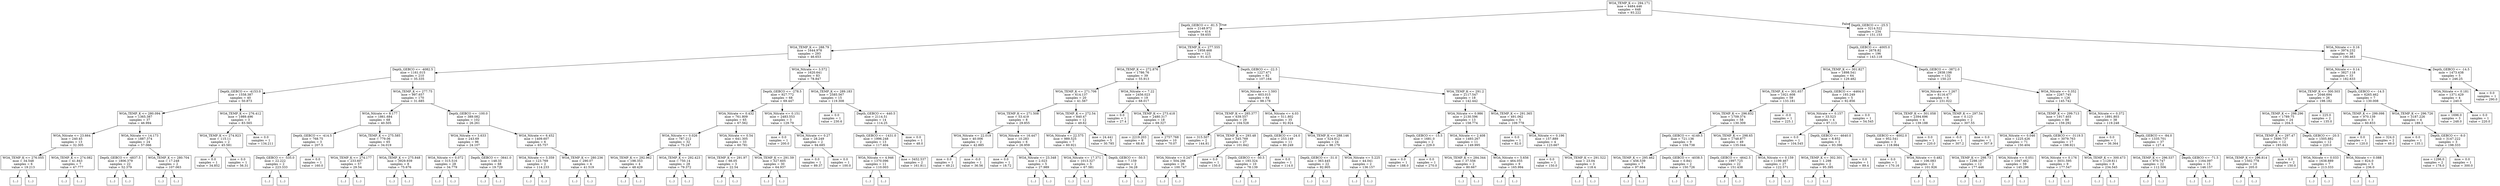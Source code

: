 digraph Tree {
node [shape=box] ;
0 [label="WOA_TEMP_K <= 294.171\nmse = 4484.446\nsamples = 648\nvalue = 93.222"] ;
1 [label="Depth_GEBCO <= -81.5\nmse = 2148.972\nsamples = 414\nvalue = 59.655"] ;
0 -> 1 [labeldistance=2.5, labelangle=45, headlabel="True"] ;
2 [label="WOA_TEMP_K <= 288.79\nmse = 1644.978\nsamples = 293\nvalue = 46.653"] ;
1 -> 2 ;
3 [label="Depth_GEBCO <= -4082.5\nmse = 1161.015\nsamples = 210\nvalue = 35.335"] ;
2 -> 3 ;
4 [label="Depth_GEBCO <= -4153.0\nmse = 1558.387\nsamples = 40\nvalue = 50.873"] ;
3 -> 4 ;
5 [label="WOA_TEMP_K <= 280.094\nmse = 1365.387\nsamples = 37\nvalue = 46.994"] ;
4 -> 5 ;
6 [label="WOA_Nitrate <= 23.664\nmse = 240.45\nsamples = 13\nvalue = 32.305"] ;
5 -> 6 ;
7 [label="WOA_TEMP_K <= 276.055\nmse = 34.548\nsamples = 6\nvalue = 19.213"] ;
6 -> 7 ;
8 [label="(...)"] ;
7 -> 8 ;
13 [label="(...)"] ;
7 -> 13 ;
18 [label="WOA_TEMP_K <= 274.082\nmse = 41.843\nsamples = 7\nvalue = 47.777"] ;
6 -> 18 ;
19 [label="(...)"] ;
18 -> 19 ;
26 [label="(...)"] ;
18 -> 26 ;
31 [label="WOA_Nitrate <= 14.173\nmse = 1887.374\nsamples = 24\nvalue = 57.066"] ;
5 -> 31 ;
32 [label="Depth_GEBCO <= -4837.5\nmse = 1806.379\nsamples = 22\nvalue = 52.379"] ;
31 -> 32 ;
33 [label="(...)"] ;
32 -> 33 ;
54 [label="(...)"] ;
32 -> 54 ;
75 [label="WOA_TEMP_K <= 280.704\nmse = 17.248\nsamples = 2\nvalue = 107.063"] ;
31 -> 75 ;
76 [label="(...)"] ;
75 -> 76 ;
77 [label="(...)"] ;
75 -> 77 ;
78 [label="WOA_TEMP_K <= 276.412\nmse = 1989.496\nsamples = 3\nvalue = 83.565"] ;
4 -> 78 ;
79 [label="WOA_TEMP_K <= 274.923\nmse = 115.11\nsamples = 2\nvalue = 45.581"] ;
78 -> 79 ;
80 [label="mse = 0.0\nsamples = 1\nvalue = 34.852"] ;
79 -> 80 ;
81 [label="mse = 0.0\nsamples = 1\nvalue = 56.31"] ;
79 -> 81 ;
82 [label="mse = 0.0\nsamples = 1\nvalue = 134.211"] ;
78 -> 82 ;
83 [label="WOA_TEMP_K <= 277.75\nmse = 997.657\nsamples = 170\nvalue = 31.685"] ;
3 -> 83 ;
84 [label="WOA_Nitrate <= 8.177\nmse = 1861.684\nsamples = 68\nvalue = 40.505"] ;
83 -> 84 ;
85 [label="Depth_GEBCO <= -414.5\nmse = 768.75\nsamples = 3\nvalue = 207.5"] ;
84 -> 85 ;
86 [label="Depth_GEBCO <= -535.0\nmse = 22.222\nsamples = 2\nvalue = 223.333"] ;
85 -> 86 ;
87 [label="(...)"] ;
86 -> 87 ;
88 [label="(...)"] ;
86 -> 88 ;
89 [label="mse = 0.0\nsamples = 1\nvalue = 160.0"] ;
85 -> 89 ;
90 [label="WOA_TEMP_K <= 275.585\nmse = 779.06\nsamples = 65\nvalue = 34.019"] ;
84 -> 90 ;
91 [label="WOA_TEMP_K <= 274.177\nmse = 233.607\nsamples = 57\nvalue = 29.54"] ;
90 -> 91 ;
92 [label="(...)"] ;
91 -> 92 ;
155 [label="(...)"] ;
91 -> 155 ;
192 [label="WOA_TEMP_K <= 275.848\nmse = 3929.939\nsamples = 8\nvalue = 75.676"] ;
90 -> 192 ;
193 [label="(...)"] ;
192 -> 193 ;
194 [label="(...)"] ;
192 -> 194 ;
207 [label="Depth_GEBCO <= -100.0\nmse = 389.082\nsamples = 102\nvalue = 26.261"] ;
83 -> 207 ;
208 [label="WOA_Nitrate <= 3.633\nmse = 243.69\nsamples = 96\nvalue = 24.107"] ;
207 -> 208 ;
209 [label="WOA_Nitrate <= 0.072\nmse = 315.516\nsamples = 28\nvalue = 34.779"] ;
208 -> 209 ;
210 [label="(...)"] ;
209 -> 210 ;
211 [label="(...)"] ;
209 -> 211 ;
248 [label="Depth_GEBCO <= -3641.0\nmse = 148.33\nsamples = 68\nvalue = 19.729"] ;
208 -> 248 ;
249 [label="(...)"] ;
248 -> 249 ;
254 [label="(...)"] ;
248 -> 254 ;
323 [label="WOA_Nitrate <= 6.452\nmse = 1409.607\nsamples = 6\nvalue = 65.757"] ;
207 -> 323 ;
324 [label="WOA_Nitrate <= 3.359\nmse = 123.769\nsamples = 2\nvalue = 114.233"] ;
323 -> 324 ;
325 [label="(...)"] ;
324 -> 325 ;
326 [label="(...)"] ;
324 -> 326 ;
327 [label="WOA_TEMP_K <= 280.236\nmse = 290.07\nsamples = 4\nvalue = 41.519"] ;
323 -> 327 ;
328 [label="(...)"] ;
327 -> 328 ;
331 [label="(...)"] ;
327 -> 331 ;
334 [label="WOA_Nitrate <= 3.572\nmse = 1620.641\nsamples = 83\nvalue = 78.847"] ;
2 -> 334 ;
335 [label="Depth_GEBCO <= -278.5\nmse = 927.772\nsamples = 68\nvalue = 69.447"] ;
334 -> 335 ;
336 [label="WOA_Nitrate <= 0.432\nmse = 761.809\nsamples = 65\nvalue = 67.562"] ;
335 -> 336 ;
337 [label="WOA_Nitrate <= 0.026\nmse = 787.212\nsamples = 32\nvalue = 75.247"] ;
336 -> 337 ;
338 [label="WOA_TEMP_K <= 292.962\nmse = 198.353\nsamples = 4\nvalue = 48.429"] ;
337 -> 338 ;
339 [label="(...)"] ;
338 -> 339 ;
340 [label="(...)"] ;
338 -> 340 ;
343 [label="WOA_TEMP_K <= 292.423\nmse = 750.14\nsamples = 28\nvalue = 79.372"] ;
337 -> 343 ;
344 [label="(...)"] ;
343 -> 344 ;
367 [label="(...)"] ;
343 -> 367 ;
386 [label="WOA_Nitrate <= 0.54\nmse = 641.305\nsamples = 33\nvalue = 60.781"] ;
336 -> 386 ;
387 [label="WOA_TEMP_K <= 291.97\nmse = 66.05\nsamples = 3\nvalue = 22.54"] ;
386 -> 387 ;
388 [label="(...)"] ;
387 -> 388 ;
391 [label="(...)"] ;
387 -> 391 ;
392 [label="WOA_TEMP_K <= 291.59\nmse = 527.605\nsamples = 30\nvalue = 64.937"] ;
386 -> 392 ;
393 [label="(...)"] ;
392 -> 393 ;
420 [label="(...)"] ;
392 -> 420 ;
443 [label="WOA_Nitrate <= 0.151\nmse = 2483.553\nsamples = 3\nvalue = 129.79"] ;
335 -> 443 ;
444 [label="mse = 0.0\nsamples = 1\nvalue = 200.0"] ;
443 -> 444 ;
445 [label="WOA_Nitrate <= 0.27\nmse = 28.249\nsamples = 2\nvalue = 94.685"] ;
443 -> 445 ;
446 [label="mse = 0.0\nsamples = 1\nvalue = 89.37"] ;
445 -> 446 ;
447 [label="mse = 0.0\nsamples = 1\nvalue = 100.0"] ;
445 -> 447 ;
448 [label="WOA_TEMP_K <= 289.183\nmse = 2585.567\nsamples = 15\nvalue = 119.308"] ;
334 -> 448 ;
449 [label="mse = 0.0\nsamples = 1\nvalue = 230.6"] ;
448 -> 449 ;
450 [label="Depth_GEBCO <= -440.5\nmse = 2114.51\nsamples = 14\nvalue = 114.25"] ;
448 -> 450 ;
451 [label="Depth_GEBCO <= -1431.0\nmse = 1996.248\nsamples = 13\nvalue = 117.404"] ;
450 -> 451 ;
452 [label="WOA_Nitrate <= 4.946\nmse = 1370.096\nsamples = 11\nvalue = 110.003"] ;
451 -> 452 ;
453 [label="(...)"] ;
452 -> 453 ;
462 [label="(...)"] ;
452 -> 462 ;
467 [label="mse = 3452.537\nsamples = 2\nvalue = 161.811"] ;
451 -> 467 ;
468 [label="mse = 0.0\nsamples = 1\nvalue = 48.0"] ;
450 -> 468 ;
469 [label="WOA_TEMP_K <= 277.555\nmse = 1958.468\nsamples = 121\nvalue = 91.415"] ;
1 -> 469 ;
470 [label="WOA_TEMP_K <= 272.876\nmse = 1786.76\nsamples = 39\nvalue = 55.913"] ;
469 -> 470 ;
471 [label="WOA_TEMP_K <= 271.706\nmse = 614.137\nsamples = 20\nvalue = 41.567"] ;
470 -> 471 ;
472 [label="WOA_TEMP_K <= 271.508\nmse = 53.419\nsamples = 8\nvalue = 29.855"] ;
471 -> 472 ;
473 [label="WOA_Nitrate <= 22.019\nmse = 40.006\nsamples = 2\nvalue = 42.885"] ;
472 -> 473 ;
474 [label="mse = 0.0\nsamples = 1\nvalue = 49.21"] ;
473 -> 474 ;
475 [label="mse = -0.0\nsamples = 1\nvalue = 36.56"] ;
473 -> 475 ;
476 [label="WOA_Nitrate <= 16.447\nmse = 10.283\nsamples = 6\nvalue = 26.959"] ;
472 -> 476 ;
477 [label="mse = 0.0\nsamples = 1\nvalue = 18.72"] ;
476 -> 477 ;
478 [label="WOA_Nitrate <= 23.348\nmse = 2.023\nsamples = 5\nvalue = 27.989"] ;
476 -> 478 ;
479 [label="(...)"] ;
478 -> 479 ;
482 [label="(...)"] ;
478 -> 482 ;
483 [label="WOA_TEMP_K <= 272.54\nmse = 840.47\nsamples = 12\nvalue = 49.62"] ;
471 -> 483 ;
484 [label="WOA_Nitrate <= 22.575\nmse = 989.525\nsamples = 7\nvalue = 60.921"] ;
483 -> 484 ;
485 [label="WOA_Nitrate <= 17.371\nmse = 1013.327\nsamples = 5\nvalue = 67.581"] ;
484 -> 485 ;
486 [label="(...)"] ;
485 -> 486 ;
487 [label="(...)"] ;
485 -> 487 ;
488 [label="Depth_GEBCO <= -50.5\nmse = 7.159\nsamples = 2\nvalue = 34.28"] ;
484 -> 488 ;
489 [label="(...)"] ;
488 -> 489 ;
490 [label="(...)"] ;
488 -> 490 ;
491 [label="mse = 24.441\nsamples = 5\nvalue = 30.785"] ;
483 -> 491 ;
492 [label="WOA_Nitrate <= 7.22\nmse = 2456.023\nsamples = 19\nvalue = 68.017"] ;
470 -> 492 ;
493 [label="mse = 0.0\nsamples = 1\nvalue = 27.4"] ;
492 -> 493 ;
494 [label="WOA_TEMP_K <= 273.418\nmse = 2480.317\nsamples = 18\nvalue = 69.327"] ;
492 -> 494 ;
495 [label="mse = 2219.203\nsamples = 8\nvalue = 68.63"] ;
494 -> 495 ;
496 [label="mse = 2757.768\nsamples = 10\nvalue = 70.07"] ;
494 -> 496 ;
497 [label="Depth_GEBCO <= -22.5\nmse = 1227.471\nsamples = 82\nvalue = 107.164"] ;
469 -> 497 ;
498 [label="WOA_Nitrate <= 1.593\nmse = 603.015\nsamples = 64\nvalue = 98.178"] ;
497 -> 498 ;
499 [label="WOA_TEMP_K <= 285.377\nmse = 639.557\nsamples = 29\nvalue = 104.528"] ;
498 -> 499 ;
500 [label="mse = 315.507\nsamples = 2\nvalue = 144.81"] ;
499 -> 500 ;
501 [label="WOA_TEMP_K <= 293.48\nmse = 545.769\nsamples = 27\nvalue = 101.842"] ;
499 -> 501 ;
502 [label="WOA_Nitrate <= 0.247\nmse = 504.266\nsamples = 26\nvalue = 100.747"] ;
501 -> 502 ;
503 [label="(...)"] ;
502 -> 503 ;
512 [label="(...)"] ;
502 -> 512 ;
537 [label="mse = 0.0\nsamples = 1\nvalue = 150.0"] ;
501 -> 537 ;
538 [label="WOA_Nitrate <= 4.03\nmse = 511.802\nsamples = 35\nvalue = 92.924"] ;
498 -> 538 ;
539 [label="Depth_GEBCO <= -24.0\nmse = 253.149\nsamples = 11\nvalue = 80.249"] ;
538 -> 539 ;
540 [label="Depth_GEBCO <= -50.5\nmse = 193.324\nsamples = 10\nvalue = 78.139"] ;
539 -> 540 ;
541 [label="(...)"] ;
540 -> 541 ;
542 [label="(...)"] ;
540 -> 542 ;
559 [label="mse = 0.0\nsamples = 1\nvalue = 114.0"] ;
539 -> 559 ;
560 [label="WOA_TEMP_K <= 288.146\nmse = 524.812\nsamples = 24\nvalue = 98.179"] ;
538 -> 560 ;
561 [label="Depth_GEBCO <= -31.0\nmse = 363.445\nsamples = 22\nvalue = 92.905"] ;
560 -> 561 ;
562 [label="(...)"] ;
561 -> 562 ;
589 [label="(...)"] ;
561 -> 589 ;
592 [label="WOA_Nitrate <= 5.225\nmse = 44.041\nsamples = 2\nvalue = 136.157"] ;
560 -> 592 ;
593 [label="(...)"] ;
592 -> 593 ;
594 [label="(...)"] ;
592 -> 594 ;
595 [label="WOA_TEMP_K <= 291.2\nmse = 2117.547\nsamples = 18\nvalue = 142.442"] ;
497 -> 595 ;
596 [label="WOA_Nitrate <= 0.986\nmse = 2130.596\nsamples = 13\nvalue = 158.774"] ;
595 -> 596 ;
597 [label="Depth_GEBCO <= -15.5\nmse = 1681.0\nsamples = 2\nvalue = 229.0"] ;
596 -> 597 ;
598 [label="mse = 0.0\nsamples = 1\nvalue = 188.0"] ;
597 -> 598 ;
599 [label="mse = 0.0\nsamples = 1\nvalue = 270.0"] ;
597 -> 599 ;
600 [label="WOA_Nitrate <= 2.408\nmse = 1493.267\nsamples = 11\nvalue = 149.995"] ;
596 -> 600 ;
601 [label="WOA_TEMP_K <= 284.344\nmse = 37.556\nsamples = 2\nvalue = 80.667"] ;
600 -> 601 ;
602 [label="(...)"] ;
601 -> 602 ;
603 [label="(...)"] ;
601 -> 603 ;
604 [label="WOA_Nitrate <= 5.656\nmse = 464.055\nsamples = 9\nvalue = 165.994"] ;
600 -> 604 ;
605 [label="(...)"] ;
604 -> 605 ;
618 [label="(...)"] ;
604 -> 618 ;
621 [label="WOA_TEMP_K <= 291.365\nmse = 491.062\nsamples = 5\nvalue = 109.778"] ;
595 -> 621 ;
622 [label="mse = 0.0\nsamples = 1\nvalue = 82.0"] ;
621 -> 622 ;
623 [label="WOA_Nitrate <= 0.196\nmse = 157.889\nsamples = 4\nvalue = 123.667"] ;
621 -> 623 ;
624 [label="mse = 0.0\nsamples = 1\nvalue = 150.0"] ;
623 -> 624 ;
625 [label="WOA_TEMP_K <= 291.522\nmse = 23.04\nsamples = 3\nvalue = 118.4"] ;
623 -> 625 ;
626 [label="(...)"] ;
625 -> 626 ;
627 [label="(...)"] ;
625 -> 627 ;
630 [label="Depth_GEBCO <= -25.5\nmse = 3214.522\nsamples = 234\nvalue = 151.153"] ;
0 -> 630 [labeldistance=2.5, labelangle=-45, headlabel="False"] ;
631 [label="Depth_GEBCO <= -4005.0\nmse = 2678.82\nsamples = 196\nvalue = 143.118"] ;
630 -> 631 ;
632 [label="WOA_TEMP_K <= 301.827\nmse = 1898.541\nsamples = 64\nvalue = 129.482"] ;
631 -> 632 ;
633 [label="WOA_TEMP_K <= 301.657\nmse = 1921.608\nsamples = 59\nvalue = 133.181"] ;
632 -> 633 ;
634 [label="WOA_TEMP_K <= 296.832\nmse = 1709.374\nsamples = 58\nvalue = 130.309"] ;
633 -> 634 ;
635 [label="Depth_GEBCO <= -4149.5\nmse = 721.136\nsamples = 9\nvalue = 104.738"] ;
634 -> 635 ;
636 [label="WOA_TEMP_K <= 295.462\nmse = 456.539\nsamples = 7\nvalue = 97.664"] ;
635 -> 636 ;
637 [label="(...)"] ;
636 -> 637 ;
644 [label="(...)"] ;
636 -> 644 ;
649 [label="Depth_GEBCO <= -4038.5\nmse = 0.841\nsamples = 2\nvalue = 150.726"] ;
635 -> 649 ;
650 [label="(...)"] ;
649 -> 650 ;
651 [label="(...)"] ;
649 -> 651 ;
652 [label="WOA_TEMP_K <= 298.65\nmse = 1748.877\nsamples = 49\nvalue = 135.044"] ;
634 -> 652 ;
653 [label="Depth_GEBCO <= -4642.5\nmse = 1997.725\nsamples = 22\nvalue = 151.438"] ;
652 -> 653 ;
654 [label="(...)"] ;
653 -> 654 ;
685 [label="(...)"] ;
653 -> 685 ;
696 [label="WOA_Nitrate <= 0.159\nmse = 1199.467\nsamples = 27\nvalue = 122.571"] ;
652 -> 696 ;
697 [label="(...)"] ;
696 -> 697 ;
724 [label="(...)"] ;
696 -> 724 ;
747 [label="mse = -0.0\nsamples = 1\nvalue = 225.1"] ;
633 -> 747 ;
748 [label="Depth_GEBCO <= -4464.0\nmse = 193.249\nsamples = 5\nvalue = 92.856"] ;
632 -> 748 ;
749 [label="WOA_Nitrate <= 0.157\nmse = 33.523\nsamples = 4\nvalue = 97.113"] ;
748 -> 749 ;
750 [label="mse = 0.0\nsamples = 1\nvalue = 104.545"] ;
749 -> 750 ;
751 [label="Depth_GEBCO <= -4640.0\nmse = 8.852\nsamples = 3\nvalue = 93.396"] ;
749 -> 751 ;
752 [label="WOA_TEMP_K <= 302.301\nmse = 1.298\nsamples = 2\nvalue = 95.395"] ;
751 -> 752 ;
753 [label="(...)"] ;
752 -> 753 ;
754 [label="(...)"] ;
752 -> 754 ;
755 [label="mse = 0.0\nsamples = 1\nvalue = 89.4"] ;
751 -> 755 ;
756 [label="mse = 0.0\nsamples = 1\nvalue = 54.545"] ;
748 -> 756 ;
757 [label="Depth_GEBCO <= -3872.0\nmse = 2938.198\nsamples = 132\nvalue = 150.23"] ;
631 -> 757 ;
758 [label="WOA_Nitrate <= 1.267\nmse = 8116.477\nsamples = 6\nvalue = 231.022"] ;
757 -> 758 ;
759 [label="WOA_TEMP_K <= 301.058\nmse = 2394.696\nsamples = 4\nvalue = 139.188"] ;
758 -> 759 ;
760 [label="Depth_GEBCO <= -4002.0\nmse = 952.541\nsamples = 3\nvalue = 118.984"] ;
759 -> 760 ;
761 [label="mse = 0.0\nsamples = 1\nvalue = 170.16"] ;
760 -> 761 ;
762 [label="WOA_Nitrate <= 0.482\nmse = 106.083\nsamples = 2\nvalue = 101.926"] ;
760 -> 762 ;
763 [label="(...)"] ;
762 -> 763 ;
764 [label="(...)"] ;
762 -> 764 ;
765 [label="mse = 0.0\nsamples = 1\nvalue = 220.0"] ;
759 -> 765 ;
766 [label="WOA_TEMP_K <= 297.54\nmse = 0.123\nsamples = 2\nvalue = 307.55"] ;
758 -> 766 ;
767 [label="mse = -0.0\nsamples = 1\nvalue = 307.2"] ;
766 -> 767 ;
768 [label="mse = 0.0\nsamples = 1\nvalue = 307.9"] ;
766 -> 768 ;
769 [label="WOA_Nitrate <= 0.352\nmse = 2267.745\nsamples = 126\nvalue = 145.742"] ;
757 -> 769 ;
770 [label="WOA_TEMP_K <= 299.713\nmse = 1917.403\nsamples = 88\nvalue = 159.292"] ;
769 -> 770 ;
771 [label="WOA_Nitrate <= 0.046\nmse = 1225.426\nsamples = 71\nvalue = 150.404"] ;
770 -> 771 ;
772 [label="WOA_TEMP_K <= 298.73\nmse = 1298.167\nsamples = 12\nvalue = 177.446"] ;
771 -> 772 ;
773 [label="(...)"] ;
772 -> 773 ;
782 [label="(...)"] ;
772 -> 782 ;
783 [label="WOA_Nitrate <= 0.051\nmse = 1047.462\nsamples = 59\nvalue = 145.296"] ;
771 -> 783 ;
784 [label="(...)"] ;
783 -> 784 ;
785 [label="(...)"] ;
783 -> 785 ;
874 [label="Depth_GEBCO <= -3119.5\nmse = 3079.763\nsamples = 17\nvalue = 198.921"] ;
770 -> 874 ;
875 [label="WOA_Nitrate <= 0.176\nmse = 3031.595\nsamples = 9\nvalue = 177.547"] ;
874 -> 875 ;
876 [label="(...)"] ;
875 -> 876 ;
881 [label="(...)"] ;
875 -> 881 ;
890 [label="WOA_TEMP_K <= 300.473\nmse = 1129.611\nsamples = 8\nvalue = 234.545"] ;
874 -> 890 ;
891 [label="(...)"] ;
890 -> 891 ;
894 [label="(...)"] ;
890 -> 894 ;
903 [label="WOA_Nitrate <= 0.372\nmse = 1891.803\nsamples = 38\nvalue = 119.248"] ;
769 -> 903 ;
904 [label="mse = 0.0\nsamples = 1\nvalue = 36.364"] ;
903 -> 904 ;
905 [label="Depth_GEBCO <= -84.0\nmse = 1335.701\nsamples = 37\nvalue = 127.4"] ;
903 -> 905 ;
906 [label="WOA_TEMP_K <= 296.537\nmse = 970.747\nsamples = 22\nvalue = 112.506"] ;
905 -> 906 ;
907 [label="(...)"] ;
906 -> 907 ;
920 [label="(...)"] ;
906 -> 920 ;
949 [label="Depth_GEBCO <= -71.5\nmse = 1164.097\nsamples = 15\nvalue = 146.157"] ;
905 -> 949 ;
950 [label="(...)"] ;
949 -> 950 ;
951 [label="(...)"] ;
949 -> 951 ;
972 [label="WOA_Nitrate <= 0.16\nmse = 3974.232\nsamples = 38\nvalue = 190.463"] ;
630 -> 972 ;
973 [label="WOA_Nitrate <= 0.14\nmse = 3827.118\nsamples = 33\nvalue = 182.633"] ;
972 -> 973 ;
974 [label="WOA_TEMP_K <= 300.503\nmse = 2046.694\nsamples = 26\nvalue = 198.182"] ;
973 -> 974 ;
975 [label="WOA_TEMP_K <= 298.296\nmse = 1789.75\nsamples = 24\nvalue = 204.5"] ;
974 -> 975 ;
976 [label="WOA_TEMP_K <= 297.47\nmse = 1690.737\nsamples = 12\nvalue = 193.043"] ;
975 -> 976 ;
977 [label="WOA_TEMP_K <= 296.814\nmse = 1502.778\nsamples = 10\nvalue = 205.0"] ;
976 -> 977 ;
978 [label="(...)"] ;
977 -> 978 ;
983 [label="(...)"] ;
977 -> 983 ;
986 [label="mse = 0.0\nsamples = 2\nvalue = 150.0"] ;
976 -> 986 ;
987 [label="Depth_GEBCO <= -20.5\nmse = 1505.882\nsamples = 12\nvalue = 220.0"] ;
975 -> 987 ;
988 [label="WOA_Nitrate <= 0.033\nmse = 1638.889\nsamples = 7\nvalue = 213.333"] ;
987 -> 988 ;
989 [label="(...)"] ;
988 -> 989 ;
990 [label="(...)"] ;
988 -> 990 ;
991 [label="WOA_Nitrate <= 0.088\nmse = 824.0\nsamples = 5\nvalue = 236.0"] ;
987 -> 991 ;
992 [label="(...)"] ;
991 -> 992 ;
995 [label="(...)"] ;
991 -> 995 ;
998 [label="mse = 225.0\nsamples = 2\nvalue = 135.0"] ;
974 -> 998 ;
999 [label="Depth_GEBCO <= -14.5\nmse = 6265.462\nsamples = 7\nvalue = 130.008"] ;
973 -> 999 ;
1000 [label="WOA_TEMP_K <= 299.098\nmse = 970.139\nsamples = 3\nvalue = 60.833"] ;
999 -> 1000 ;
1001 [label="mse = 0.0\nsamples = 1\nvalue = 120.0"] ;
1000 -> 1001 ;
1002 [label="mse = 324.0\nsamples = 2\nvalue = 49.0"] ;
1000 -> 1002 ;
1003 [label="WOA_TEMP_K <= 296.726\nmse = 3187.226\nsamples = 4\nvalue = 189.3"] ;
999 -> 1003 ;
1004 [label="mse = 0.0\nsamples = 1\nvalue = 135.1"] ;
1003 -> 1004 ;
1005 [label="Depth_GEBCO <= -9.0\nmse = 3147.222\nsamples = 3\nvalue = 198.333"] ;
1003 -> 1005 ;
1006 [label="mse = 1296.0\nsamples = 2\nvalue = 178.0"] ;
1005 -> 1006 ;
1007 [label="mse = 0.0\nsamples = 1\nvalue = 300.0"] ;
1005 -> 1007 ;
1008 [label="Depth_GEBCO <= -14.5\nmse = 1473.438\nsamples = 5\nvalue = 246.25"] ;
972 -> 1008 ;
1009 [label="WOA_Nitrate <= 0.181\nmse = 1371.429\nsamples = 4\nvalue = 240.0"] ;
1008 -> 1009 ;
1010 [label="mse = 1696.0\nsamples = 3\nvalue = 248.0"] ;
1009 -> 1010 ;
1011 [label="mse = 0.0\nsamples = 1\nvalue = 220.0"] ;
1009 -> 1011 ;
1012 [label="mse = 0.0\nsamples = 1\nvalue = 290.0"] ;
1008 -> 1012 ;
}